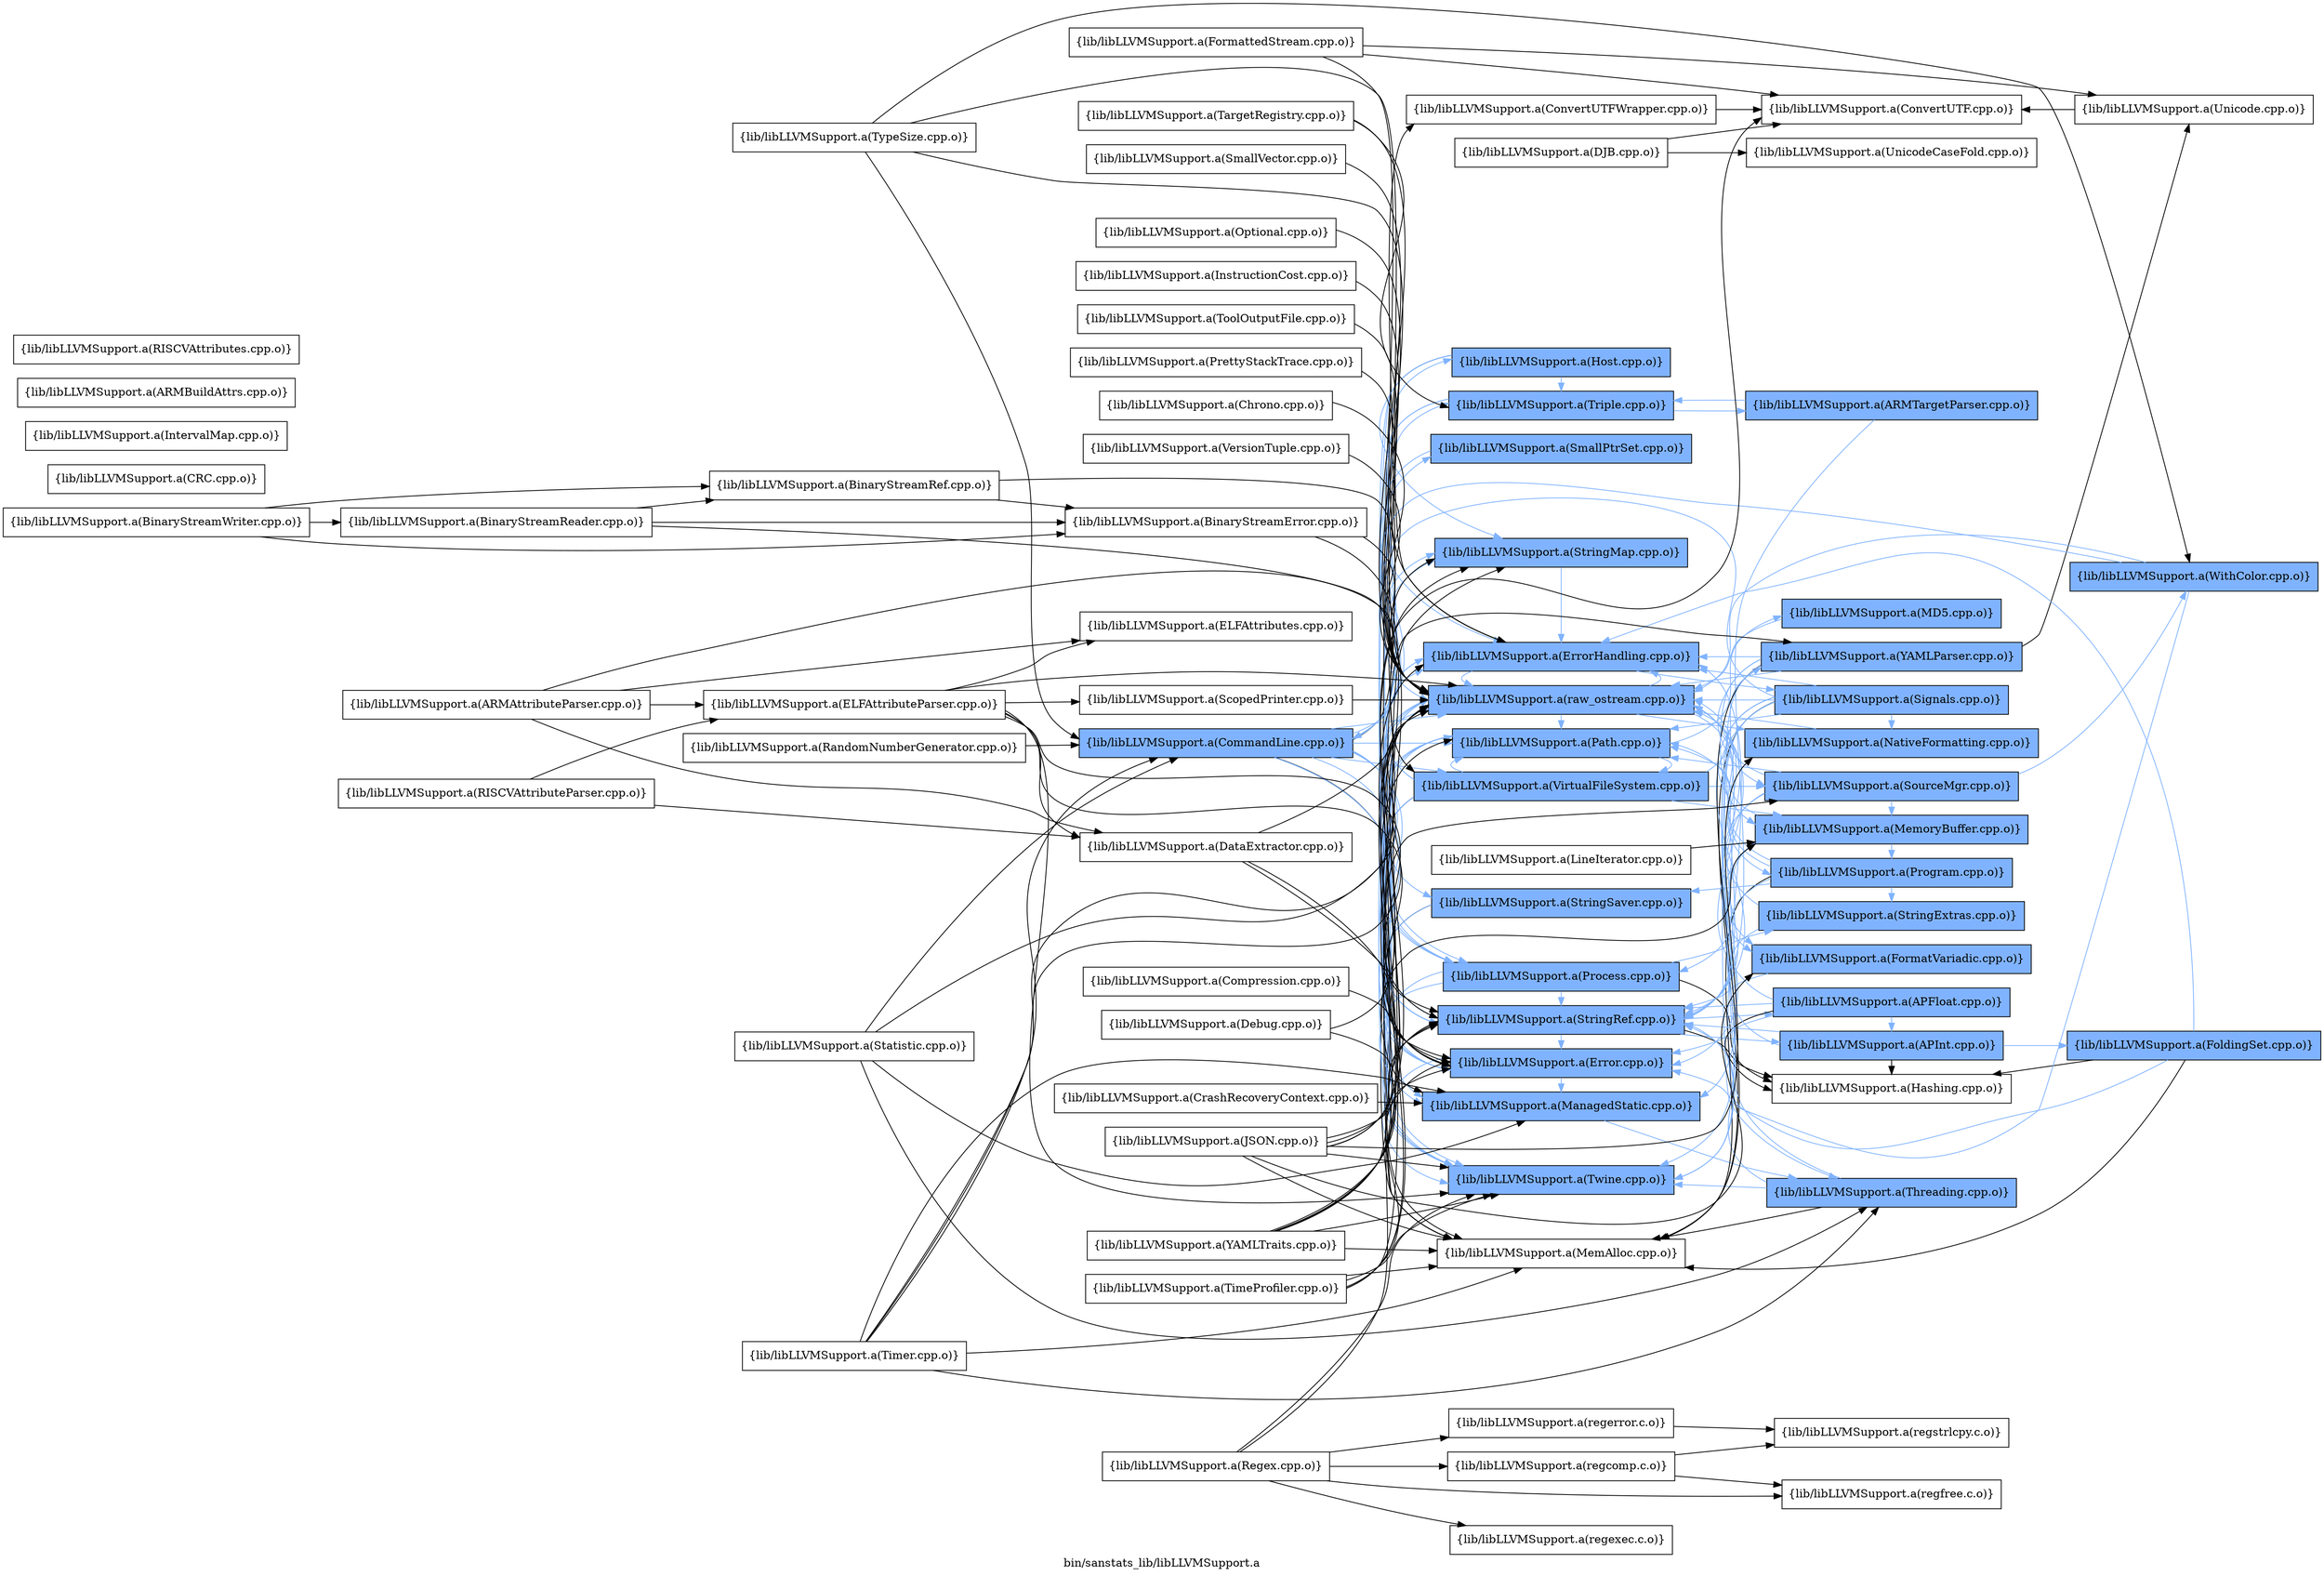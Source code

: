digraph "bin/sanstats_lib/libLLVMSupport.a" {
	label="bin/sanstats_lib/libLLVMSupport.a";
	rankdir=LR;
	{ rank=same; Node0x5584de00c178;  }
	{ rank=same; Node0x5584de00b9a8; Node0x5584de00a968; Node0x5584de010098; Node0x5584de010f48; Node0x5584de00eec8; Node0x5584de00fb98; Node0x5584de00e3d8; Node0x5584de00c3f8; Node0x5584de00c768; Node0x5584de00dac8; Node0x5584de00aaf8; Node0x5584de009dd8; Node0x5584de00bfe8; Node0x5584de00f0f8; Node0x5584de010a48; Node0x5584de0102c8;  }
	{ rank=same; Node0x5584de00b228; Node0x5584de00b458; Node0x5584de007c68; Node0x5584de00cee8; Node0x5584de00df28; Node0x5584de00f698; Node0x5584de00e748; Node0x5584de00e018; Node0x5584de0073a8; Node0x5584de00b9f8; Node0x5584de008028; Node0x5584de0110d8; Node0x5584de00f648; Node0x5584de008848; Node0x5584de009658;  }
	{ rank=same; Node0x5584de00c178;  }
	{ rank=same; Node0x5584de00b9a8; Node0x5584de00a968; Node0x5584de010098; Node0x5584de010f48; Node0x5584de00eec8; Node0x5584de00fb98; Node0x5584de00e3d8; Node0x5584de00c3f8; Node0x5584de00c768; Node0x5584de00dac8; Node0x5584de00aaf8; Node0x5584de009dd8; Node0x5584de00bfe8; Node0x5584de00f0f8; Node0x5584de010a48; Node0x5584de0102c8;  }
	{ rank=same; Node0x5584de00b228; Node0x5584de00b458; Node0x5584de007c68; Node0x5584de00cee8; Node0x5584de00df28; Node0x5584de00f698; Node0x5584de00e748; Node0x5584de00e018; Node0x5584de0073a8; Node0x5584de00b9f8; Node0x5584de008028; Node0x5584de0110d8; Node0x5584de00f648; Node0x5584de008848; Node0x5584de009658;  }

	Node0x5584de00c178 [shape=record,shape=box,group=1,style=filled,fillcolor="0.600000 0.5 1",label="{lib/libLLVMSupport.a(CommandLine.cpp.o)}"];
	Node0x5584de00c178 -> Node0x5584de00b9a8;
	Node0x5584de00c178 -> Node0x5584de00a968[color="0.600000 0.5 1"];
	Node0x5584de00c178 -> Node0x5584de010098[color="0.600000 0.5 1"];
	Node0x5584de00c178 -> Node0x5584de010f48[color="0.600000 0.5 1"];
	Node0x5584de00c178 -> Node0x5584de00eec8;
	Node0x5584de00c178 -> Node0x5584de00fb98[color="0.600000 0.5 1"];
	Node0x5584de00c178 -> Node0x5584de00e3d8[color="0.600000 0.5 1"];
	Node0x5584de00c178 -> Node0x5584de00c3f8[color="0.600000 0.5 1"];
	Node0x5584de00c178 -> Node0x5584de00c768[color="0.600000 0.5 1"];
	Node0x5584de00c178 -> Node0x5584de00dac8[color="0.600000 0.5 1"];
	Node0x5584de00c178 -> Node0x5584de00aaf8[color="0.600000 0.5 1"];
	Node0x5584de00c178 -> Node0x5584de009dd8[color="0.600000 0.5 1"];
	Node0x5584de00c178 -> Node0x5584de00bfe8[color="0.600000 0.5 1"];
	Node0x5584de00c178 -> Node0x5584de00f0f8[color="0.600000 0.5 1"];
	Node0x5584de00c178 -> Node0x5584de010a48[color="0.600000 0.5 1"];
	Node0x5584de00c178 -> Node0x5584de0102c8[color="0.600000 0.5 1"];
	Node0x5584de00a968 [shape=record,shape=box,group=1,style=filled,fillcolor="0.600000 0.5 1",label="{lib/libLLVMSupport.a(Error.cpp.o)}"];
	Node0x5584de00a968 -> Node0x5584de010098[color="0.600000 0.5 1"];
	Node0x5584de00a968 -> Node0x5584de010f48[color="0.600000 0.5 1"];
	Node0x5584de00a968 -> Node0x5584de00dac8[color="0.600000 0.5 1"];
	Node0x5584de00a968 -> Node0x5584de010a48[color="0.600000 0.5 1"];
	Node0x5584de00f648 [shape=record,shape=box,group=1,style=filled,fillcolor="0.600000 0.5 1",label="{lib/libLLVMSupport.a(MemoryBuffer.cpp.o)}"];
	Node0x5584de00f648 -> Node0x5584de00a968[color="0.600000 0.5 1"];
	Node0x5584de00f648 -> Node0x5584de009dd8[color="0.600000 0.5 1"];
	Node0x5584de00f648 -> Node0x5584de00bfe8[color="0.600000 0.5 1"];
	Node0x5584de00f648 -> Node0x5584de0073a8[color="0.600000 0.5 1"];
	Node0x5584de00f648 -> Node0x5584de010a48[color="0.600000 0.5 1"];
	Node0x5584de00dac8 [shape=record,shape=box,group=1,style=filled,fillcolor="0.600000 0.5 1",label="{lib/libLLVMSupport.a(raw_ostream.cpp.o)}"];
	Node0x5584de00dac8 -> Node0x5584de00a968[color="0.600000 0.5 1"];
	Node0x5584de00dac8 -> Node0x5584de010098[color="0.600000 0.5 1"];
	Node0x5584de00dac8 -> Node0x5584de00e748[color="0.600000 0.5 1"];
	Node0x5584de00dac8 -> Node0x5584de00e018[color="0.600000 0.5 1"];
	Node0x5584de00dac8 -> Node0x5584de009dd8[color="0.600000 0.5 1"];
	Node0x5584de00dac8 -> Node0x5584de00bfe8[color="0.600000 0.5 1"];
	Node0x5584de00dac8 -> Node0x5584de0073a8[color="0.600000 0.5 1"];
	Node0x5584de00dac8 -> Node0x5584de010a48[color="0.600000 0.5 1"];
	Node0x5584de009dd8 [shape=record,shape=box,group=1,style=filled,fillcolor="0.600000 0.5 1",label="{lib/libLLVMSupport.a(Path.cpp.o)}"];
	Node0x5584de009dd8 -> Node0x5584de00a968[color="0.600000 0.5 1"];
	Node0x5584de009dd8 -> Node0x5584de00c768[color="0.600000 0.5 1"];
	Node0x5584de009dd8 -> Node0x5584de00b9f8[color="0.600000 0.5 1"];
	Node0x5584de009dd8 -> Node0x5584de00bfe8[color="0.600000 0.5 1"];
	Node0x5584de009dd8 -> Node0x5584de010a48[color="0.600000 0.5 1"];
	Node0x5584de009dd8 -> Node0x5584de0102c8[color="0.600000 0.5 1"];
	Node0x5584de00b9a8 [shape=record,shape=box,group=0,label="{lib/libLLVMSupport.a(ConvertUTFWrapper.cpp.o)}"];
	Node0x5584de00b9a8 -> Node0x5584de00b228;
	Node0x5584de010098 [shape=record,shape=box,group=1,style=filled,fillcolor="0.600000 0.5 1",label="{lib/libLLVMSupport.a(ErrorHandling.cpp.o)}"];
	Node0x5584de010098 -> Node0x5584de00dac8[color="0.600000 0.5 1"];
	Node0x5584de010098 -> Node0x5584de010a48[color="0.600000 0.5 1"];
	Node0x5584de010098 -> Node0x5584de00b458[color="0.600000 0.5 1"];
	Node0x5584de010f48 [shape=record,shape=box,group=1,style=filled,fillcolor="0.600000 0.5 1",label="{lib/libLLVMSupport.a(ManagedStatic.cpp.o)}"];
	Node0x5584de010f48 -> Node0x5584de007c68[color="0.600000 0.5 1"];
	Node0x5584de00eec8 [shape=record,shape=box,group=0,label="{lib/libLLVMSupport.a(MemAlloc.cpp.o)}"];
	Node0x5584de00fb98 [shape=record,shape=box,group=1,style=filled,fillcolor="0.600000 0.5 1",label="{lib/libLLVMSupport.a(SmallPtrSet.cpp.o)}"];
	Node0x5584de00fb98 -> Node0x5584de010098[color="0.600000 0.5 1"];
	Node0x5584de00e3d8 [shape=record,shape=box,group=1,style=filled,fillcolor="0.600000 0.5 1",label="{lib/libLLVMSupport.a(StringMap.cpp.o)}"];
	Node0x5584de00e3d8 -> Node0x5584de010098[color="0.600000 0.5 1"];
	Node0x5584de00c3f8 [shape=record,shape=box,group=1,style=filled,fillcolor="0.600000 0.5 1",label="{lib/libLLVMSupport.a(StringSaver.cpp.o)}"];
	Node0x5584de00c3f8 -> Node0x5584de00eec8;
	Node0x5584de00c3f8 -> Node0x5584de00c768[color="0.600000 0.5 1"];
	Node0x5584de00c768 [shape=record,shape=box,group=1,style=filled,fillcolor="0.600000 0.5 1",label="{lib/libLLVMSupport.a(StringRef.cpp.o)}"];
	Node0x5584de00c768 -> Node0x5584de00a968[color="0.600000 0.5 1"];
	Node0x5584de00c768 -> Node0x5584de00cee8[color="0.600000 0.5 1"];
	Node0x5584de00c768 -> Node0x5584de00df28[color="0.600000 0.5 1"];
	Node0x5584de00c768 -> Node0x5584de00f698;
	Node0x5584de00aaf8 [shape=record,shape=box,group=1,style=filled,fillcolor="0.600000 0.5 1",label="{lib/libLLVMSupport.a(Host.cpp.o)}"];
	Node0x5584de00aaf8 -> Node0x5584de00eec8;
	Node0x5584de00aaf8 -> Node0x5584de00e3d8[color="0.600000 0.5 1"];
	Node0x5584de00aaf8 -> Node0x5584de00c768[color="0.600000 0.5 1"];
	Node0x5584de00aaf8 -> Node0x5584de00dac8[color="0.600000 0.5 1"];
	Node0x5584de00aaf8 -> Node0x5584de00f0f8[color="0.600000 0.5 1"];
	Node0x5584de00bfe8 [shape=record,shape=box,group=1,style=filled,fillcolor="0.600000 0.5 1",label="{lib/libLLVMSupport.a(Process.cpp.o)}"];
	Node0x5584de00bfe8 -> Node0x5584de00a968[color="0.600000 0.5 1"];
	Node0x5584de00bfe8 -> Node0x5584de010f48[color="0.600000 0.5 1"];
	Node0x5584de00bfe8 -> Node0x5584de00c768[color="0.600000 0.5 1"];
	Node0x5584de00bfe8 -> Node0x5584de009dd8[color="0.600000 0.5 1"];
	Node0x5584de00bfe8 -> Node0x5584de008028[color="0.600000 0.5 1"];
	Node0x5584de00bfe8 -> Node0x5584de00f698;
	Node0x5584de00f0f8 [shape=record,shape=box,group=1,style=filled,fillcolor="0.600000 0.5 1",label="{lib/libLLVMSupport.a(Triple.cpp.o)}"];
	Node0x5584de00f0f8 -> Node0x5584de00c768[color="0.600000 0.5 1"];
	Node0x5584de00f0f8 -> Node0x5584de0110d8[color="0.600000 0.5 1"];
	Node0x5584de00f0f8 -> Node0x5584de010a48[color="0.600000 0.5 1"];
	Node0x5584de010a48 [shape=record,shape=box,group=1,style=filled,fillcolor="0.600000 0.5 1",label="{lib/libLLVMSupport.a(Twine.cpp.o)}"];
	Node0x5584de010a48 -> Node0x5584de00dac8[color="0.600000 0.5 1"];
	Node0x5584de0102c8 [shape=record,shape=box,group=1,style=filled,fillcolor="0.600000 0.5 1",label="{lib/libLLVMSupport.a(VirtualFileSystem.cpp.o)}"];
	Node0x5584de0102c8 -> Node0x5584de00a968[color="0.600000 0.5 1"];
	Node0x5584de0102c8 -> Node0x5584de00eec8;
	Node0x5584de0102c8 -> Node0x5584de00f648[color="0.600000 0.5 1"];
	Node0x5584de0102c8 -> Node0x5584de00e3d8[color="0.600000 0.5 1"];
	Node0x5584de0102c8 -> Node0x5584de00c768[color="0.600000 0.5 1"];
	Node0x5584de0102c8 -> Node0x5584de00dac8[color="0.600000 0.5 1"];
	Node0x5584de0102c8 -> Node0x5584de009dd8[color="0.600000 0.5 1"];
	Node0x5584de0102c8 -> Node0x5584de010a48[color="0.600000 0.5 1"];
	Node0x5584de0102c8 -> Node0x5584de008848[color="0.600000 0.5 1"];
	Node0x5584de0102c8 -> Node0x5584de009658[color="0.600000 0.5 1"];
	Node0x5584de00b228 [shape=record,shape=box,group=0,label="{lib/libLLVMSupport.a(ConvertUTF.cpp.o)}"];
	Node0x5584de00b458 [shape=record,shape=box,group=1,style=filled,fillcolor="0.600000 0.5 1",label="{lib/libLLVMSupport.a(Signals.cpp.o)}"];
	Node0x5584de00b458 -> Node0x5584de00c178[color="0.600000 0.5 1"];
	Node0x5584de00b458 -> Node0x5584de010098[color="0.600000 0.5 1"];
	Node0x5584de00b458 -> Node0x5584de010f48[color="0.600000 0.5 1"];
	Node0x5584de00b458 -> Node0x5584de00eec8;
	Node0x5584de00b458 -> Node0x5584de00f648[color="0.600000 0.5 1"];
	Node0x5584de00b458 -> Node0x5584de00c768[color="0.600000 0.5 1"];
	Node0x5584de00b458 -> Node0x5584de00dac8[color="0.600000 0.5 1"];
	Node0x5584de00b458 -> Node0x5584de00e748[color="0.600000 0.5 1"];
	Node0x5584de00b458 -> Node0x5584de00e018[color="0.600000 0.5 1"];
	Node0x5584de00b458 -> Node0x5584de009dd8[color="0.600000 0.5 1"];
	Node0x5584de00b458 -> Node0x5584de010a48[color="0.600000 0.5 1"];
	Node0x5584de00b458 -> Node0x5584de007c68[color="0.600000 0.5 1"];
	Node0x5584de0107c8 [shape=record,shape=box,group=0,label="{lib/libLLVMSupport.a(Debug.cpp.o)}"];
	Node0x5584de0107c8 -> Node0x5584de010f48;
	Node0x5584de0107c8 -> Node0x5584de00dac8;
	Node0x5584de007c68 [shape=record,shape=box,group=1,style=filled,fillcolor="0.600000 0.5 1",label="{lib/libLLVMSupport.a(Threading.cpp.o)}"];
	Node0x5584de007c68 -> Node0x5584de010098[color="0.600000 0.5 1"];
	Node0x5584de007c68 -> Node0x5584de00eec8;
	Node0x5584de007c68 -> Node0x5584de00c768[color="0.600000 0.5 1"];
	Node0x5584de007c68 -> Node0x5584de010a48[color="0.600000 0.5 1"];
	Node0x5584de0073a8 [shape=record,shape=box,group=1,style=filled,fillcolor="0.600000 0.5 1",label="{lib/libLLVMSupport.a(Program.cpp.o)}"];
	Node0x5584de0073a8 -> Node0x5584de00eec8;
	Node0x5584de0073a8 -> Node0x5584de00c3f8[color="0.600000 0.5 1"];
	Node0x5584de0073a8 -> Node0x5584de00c768[color="0.600000 0.5 1"];
	Node0x5584de0073a8 -> Node0x5584de00dac8[color="0.600000 0.5 1"];
	Node0x5584de0073a8 -> Node0x5584de009dd8[color="0.600000 0.5 1"];
	Node0x5584de0073a8 -> Node0x5584de008028[color="0.600000 0.5 1"];
	Node0x5584de00dcf8 [shape=record,shape=box,group=0,label="{lib/libLLVMSupport.a(SmallVector.cpp.o)}"];
	Node0x5584de00dcf8 -> Node0x5584de010098;
	Node0x5584de00cee8 [shape=record,shape=box,group=1,style=filled,fillcolor="0.600000 0.5 1",label="{lib/libLLVMSupport.a(APFloat.cpp.o)}"];
	Node0x5584de00cee8 -> Node0x5584de00a968[color="0.600000 0.5 1"];
	Node0x5584de00cee8 -> Node0x5584de00c768[color="0.600000 0.5 1"];
	Node0x5584de00cee8 -> Node0x5584de00dac8[color="0.600000 0.5 1"];
	Node0x5584de00cee8 -> Node0x5584de00df28[color="0.600000 0.5 1"];
	Node0x5584de00cee8 -> Node0x5584de00f698;
	Node0x5584de00df28 [shape=record,shape=box,group=1,style=filled,fillcolor="0.600000 0.5 1",label="{lib/libLLVMSupport.a(APInt.cpp.o)}"];
	Node0x5584de00df28 -> Node0x5584de00c768[color="0.600000 0.5 1"];
	Node0x5584de00df28 -> Node0x5584de00dac8[color="0.600000 0.5 1"];
	Node0x5584de00df28 -> Node0x5584de00d7f8[color="0.600000 0.5 1"];
	Node0x5584de00df28 -> Node0x5584de00f698;
	Node0x5584de00f698 [shape=record,shape=box,group=0,label="{lib/libLLVMSupport.a(Hashing.cpp.o)}"];
	Node0x5584de00d7f8 [shape=record,shape=box,group=1,style=filled,fillcolor="0.600000 0.5 1",label="{lib/libLLVMSupport.a(FoldingSet.cpp.o)}"];
	Node0x5584de00d7f8 -> Node0x5584de010098[color="0.600000 0.5 1"];
	Node0x5584de00d7f8 -> Node0x5584de00eec8;
	Node0x5584de00d7f8 -> Node0x5584de00c768[color="0.600000 0.5 1"];
	Node0x5584de00d7f8 -> Node0x5584de00f698;
	Node0x5584de0110d8 [shape=record,shape=box,group=1,style=filled,fillcolor="0.600000 0.5 1",label="{lib/libLLVMSupport.a(ARMTargetParser.cpp.o)}"];
	Node0x5584de0110d8 -> Node0x5584de00c768[color="0.600000 0.5 1"];
	Node0x5584de0110d8 -> Node0x5584de00f0f8[color="0.600000 0.5 1"];
	Node0x5584de008848 [shape=record,shape=box,group=1,style=filled,fillcolor="0.600000 0.5 1",label="{lib/libLLVMSupport.a(SourceMgr.cpp.o)}"];
	Node0x5584de008848 -> Node0x5584de00f648[color="0.600000 0.5 1"];
	Node0x5584de008848 -> Node0x5584de00c768[color="0.600000 0.5 1"];
	Node0x5584de008848 -> Node0x5584de00dac8[color="0.600000 0.5 1"];
	Node0x5584de008848 -> Node0x5584de009dd8[color="0.600000 0.5 1"];
	Node0x5584de008848 -> Node0x5584de010a48[color="0.600000 0.5 1"];
	Node0x5584de008848 -> Node0x5584de008f78[color="0.600000 0.5 1"];
	Node0x5584de009658 [shape=record,shape=box,group=1,style=filled,fillcolor="0.600000 0.5 1",label="{lib/libLLVMSupport.a(YAMLParser.cpp.o)}"];
	Node0x5584de009658 -> Node0x5584de010098[color="0.600000 0.5 1"];
	Node0x5584de009658 -> Node0x5584de00eec8;
	Node0x5584de009658 -> Node0x5584de00f648[color="0.600000 0.5 1"];
	Node0x5584de009658 -> Node0x5584de00c768[color="0.600000 0.5 1"];
	Node0x5584de009658 -> Node0x5584de00dac8[color="0.600000 0.5 1"];
	Node0x5584de009658 -> Node0x5584de008848[color="0.600000 0.5 1"];
	Node0x5584de009658 -> Node0x5584de007678;
	Node0x5584de008f78 [shape=record,shape=box,group=1,style=filled,fillcolor="0.600000 0.5 1",label="{lib/libLLVMSupport.a(WithColor.cpp.o)}"];
	Node0x5584de008f78 -> Node0x5584de00c178[color="0.600000 0.5 1"];
	Node0x5584de008f78 -> Node0x5584de00a968[color="0.600000 0.5 1"];
	Node0x5584de008f78 -> Node0x5584de00dac8[color="0.600000 0.5 1"];
	Node0x5584de007678 [shape=record,shape=box,group=0,label="{lib/libLLVMSupport.a(Unicode.cpp.o)}"];
	Node0x5584de007678 -> Node0x5584de00b228;
	Node0x5584de00e748 [shape=record,shape=box,group=1,style=filled,fillcolor="0.600000 0.5 1",label="{lib/libLLVMSupport.a(NativeFormatting.cpp.o)}"];
	Node0x5584de00e748 -> Node0x5584de00dac8[color="0.600000 0.5 1"];
	Node0x5584de00e018 [shape=record,shape=box,group=1,style=filled,fillcolor="0.600000 0.5 1",label="{lib/libLLVMSupport.a(FormatVariadic.cpp.o)}"];
	Node0x5584de00e018 -> Node0x5584de00c768[color="0.600000 0.5 1"];
	Node0x5584de00b9f8 [shape=record,shape=box,group=1,style=filled,fillcolor="0.600000 0.5 1",label="{lib/libLLVMSupport.a(MD5.cpp.o)}"];
	Node0x5584de00b9f8 -> Node0x5584de00dac8[color="0.600000 0.5 1"];
	Node0x5584de008028 [shape=record,shape=box,group=1,style=filled,fillcolor="0.600000 0.5 1",label="{lib/libLLVMSupport.a(StringExtras.cpp.o)}"];
	Node0x5584de008028 -> Node0x5584de00c768[color="0.600000 0.5 1"];
	Node0x5584de008028 -> Node0x5584de00dac8[color="0.600000 0.5 1"];
	Node0x5584de00b368 [shape=record,shape=box,group=0,label="{lib/libLLVMSupport.a(CrashRecoveryContext.cpp.o)}"];
	Node0x5584de00b368 -> Node0x5584de010f48;
	Node0x5584de0096a8 [shape=record,shape=box,group=0,label="{lib/libLLVMSupport.a(DataExtractor.cpp.o)}"];
	Node0x5584de0096a8 -> Node0x5584de00a968;
	Node0x5584de0096a8 -> Node0x5584de00c768;
	Node0x5584de0096a8 -> Node0x5584de00dac8;
	Node0x5584de0093d8 [shape=record,shape=box,group=0,label="{lib/libLLVMSupport.a(CRC.cpp.o)}"];
	Node0x5584de00f738 [shape=record,shape=box,group=0,label="{lib/libLLVMSupport.a(TargetRegistry.cpp.o)}"];
	Node0x5584de00f738 -> Node0x5584de00dac8;
	Node0x5584de00f738 -> Node0x5584de00f0f8;
	Node0x5584de010f98 [shape=record,shape=box,group=0,label="{lib/libLLVMSupport.a(ScopedPrinter.cpp.o)}"];
	Node0x5584de010f98 -> Node0x5584de00dac8;
	Node0x5584de010cc8 [shape=record,shape=box,group=0,label="{lib/libLLVMSupport.a(DJB.cpp.o)}"];
	Node0x5584de010cc8 -> Node0x5584de00b228;
	Node0x5584de010cc8 -> Node0x5584de010048;
	Node0x5584de010048 [shape=record,shape=box,group=0,label="{lib/libLLVMSupport.a(UnicodeCaseFold.cpp.o)}"];
	Node0x5584de00c718 [shape=record,shape=box,group=0,label="{lib/libLLVMSupport.a(Optional.cpp.o)}"];
	Node0x5584de00c718 -> Node0x5584de00dac8;
	Node0x5584de00b098 [shape=record,shape=box,group=0,label="{lib/libLLVMSupport.a(BinaryStreamError.cpp.o)}"];
	Node0x5584de00b098 -> Node0x5584de00a968;
	Node0x5584de00b098 -> Node0x5584de00dac8;
	Node0x5584de00f9b8 [shape=record,shape=box,group=0,label="{lib/libLLVMSupport.a(BinaryStreamRef.cpp.o)}"];
	Node0x5584de00f9b8 -> Node0x5584de0102c8;
	Node0x5584de00f9b8 -> Node0x5584de00b098;
	Node0x5584de00faf8 [shape=record,shape=box,group=0,label="{lib/libLLVMSupport.a(IntervalMap.cpp.o)}"];
	Node0x5584de00f2d8 [shape=record,shape=box,group=0,label="{lib/libLLVMSupport.a(BinaryStreamReader.cpp.o)}"];
	Node0x5584de00f2d8 -> Node0x5584de00a968;
	Node0x5584de00f2d8 -> Node0x5584de00b098;
	Node0x5584de00f2d8 -> Node0x5584de00f9b8;
	Node0x5584de00ed88 [shape=record,shape=box,group=0,label="{lib/libLLVMSupport.a(BinaryStreamWriter.cpp.o)}"];
	Node0x5584de00ed88 -> Node0x5584de00b098;
	Node0x5584de00ed88 -> Node0x5584de00f2d8;
	Node0x5584de00ed88 -> Node0x5584de00f9b8;
	Node0x5584de00b818 [shape=record,shape=box,group=0,label="{lib/libLLVMSupport.a(Compression.cpp.o)}"];
	Node0x5584de00b818 -> Node0x5584de00a968;
	Node0x5584de0077b8 [shape=record,shape=box,group=0,label="{lib/libLLVMSupport.a(TypeSize.cpp.o)}"];
	Node0x5584de0077b8 -> Node0x5584de00c178;
	Node0x5584de0077b8 -> Node0x5584de010098;
	Node0x5584de0077b8 -> Node0x5584de00dac8;
	Node0x5584de0077b8 -> Node0x5584de008f78;
	Node0x5584de00cda8 [shape=record,shape=box,group=0,label="{lib/libLLVMSupport.a(ARMBuildAttrs.cpp.o)}"];
	Node0x5584de00b1d8 [shape=record,shape=box,group=0,label="{lib/libLLVMSupport.a(ELFAttributeParser.cpp.o)}"];
	Node0x5584de00b1d8 -> Node0x5584de00a968;
	Node0x5584de00b1d8 -> Node0x5584de00c768;
	Node0x5584de00b1d8 -> Node0x5584de00dac8;
	Node0x5584de00b1d8 -> Node0x5584de010a48;
	Node0x5584de00b1d8 -> Node0x5584de0096a8;
	Node0x5584de00b1d8 -> Node0x5584de010f98;
	Node0x5584de00b1d8 -> Node0x5584de00b908;
	Node0x5584de00a288 [shape=record,shape=box,group=0,label="{lib/libLLVMSupport.a(RISCVAttributes.cpp.o)}"];
	Node0x5584de00b4a8 [shape=record,shape=box,group=0,label="{lib/libLLVMSupport.a(ARMAttributeParser.cpp.o)}"];
	Node0x5584de00b4a8 -> Node0x5584de00dac8;
	Node0x5584de00b4a8 -> Node0x5584de0096a8;
	Node0x5584de00b4a8 -> Node0x5584de00b1d8;
	Node0x5584de00b4a8 -> Node0x5584de00b908;
	Node0x5584de00b908 [shape=record,shape=box,group=0,label="{lib/libLLVMSupport.a(ELFAttributes.cpp.o)}"];
	Node0x5584de00aa08 [shape=record,shape=box,group=0,label="{lib/libLLVMSupport.a(RISCVAttributeParser.cpp.o)}"];
	Node0x5584de00aa08 -> Node0x5584de0096a8;
	Node0x5584de00aa08 -> Node0x5584de00b1d8;
	Node0x5584de00ac88 [shape=record,shape=box,group=0,label="{lib/libLLVMSupport.a(FormattedStream.cpp.o)}"];
	Node0x5584de00ac88 -> Node0x5584de00b228;
	Node0x5584de00ac88 -> Node0x5584de00dac8;
	Node0x5584de00ac88 -> Node0x5584de007678;
	Node0x5584de00e338 [shape=record,shape=box,group=0,label="{lib/libLLVMSupport.a(Regex.cpp.o)}"];
	Node0x5584de00e338 -> Node0x5584de00c768;
	Node0x5584de00e338 -> Node0x5584de010a48;
	Node0x5584de00e338 -> Node0x5584de00e928;
	Node0x5584de00e338 -> Node0x5584de00ce48;
	Node0x5584de00e338 -> Node0x5584de00d668;
	Node0x5584de00e338 -> Node0x5584de00c8f8;
	Node0x5584de00e928 [shape=record,shape=box,group=0,label="{lib/libLLVMSupport.a(regcomp.c.o)}"];
	Node0x5584de00e928 -> Node0x5584de00dca8;
	Node0x5584de00e928 -> Node0x5584de00ce48;
	Node0x5584de00ce48 [shape=record,shape=box,group=0,label="{lib/libLLVMSupport.a(regfree.c.o)}"];
	Node0x5584de00d668 [shape=record,shape=box,group=0,label="{lib/libLLVMSupport.a(regerror.c.o)}"];
	Node0x5584de00d668 -> Node0x5584de00dca8;
	Node0x5584de00c8f8 [shape=record,shape=box,group=0,label="{lib/libLLVMSupport.a(regexec.c.o)}"];
	Node0x5584de00dca8 [shape=record,shape=box,group=0,label="{lib/libLLVMSupport.a(regstrlcpy.c.o)}"];
	Node0x5584de00cad8 [shape=record,shape=box,group=0,label="{lib/libLLVMSupport.a(InstructionCost.cpp.o)}"];
	Node0x5584de00cad8 -> Node0x5584de00dac8;
	Node0x5584de0104f8 [shape=record,shape=box,group=0,label="{lib/libLLVMSupport.a(ToolOutputFile.cpp.o)}"];
	Node0x5584de0104f8 -> Node0x5584de00dac8;
	Node0x5584de00d6b8 [shape=record,shape=box,group=0,label="{lib/libLLVMSupport.a(RandomNumberGenerator.cpp.o)}"];
	Node0x5584de00d6b8 -> Node0x5584de00c178;
	Node0x5584de00e5b8 [shape=record,shape=box,group=0,label="{lib/libLLVMSupport.a(Statistic.cpp.o)}"];
	Node0x5584de00e5b8 -> Node0x5584de00c178;
	Node0x5584de00e5b8 -> Node0x5584de010f48;
	Node0x5584de00e5b8 -> Node0x5584de00dac8;
	Node0x5584de00e5b8 -> Node0x5584de007c68;
	Node0x5584de009b58 [shape=record,shape=box,group=0,label="{lib/libLLVMSupport.a(Timer.cpp.o)}"];
	Node0x5584de009b58 -> Node0x5584de00c178;
	Node0x5584de009b58 -> Node0x5584de010f48;
	Node0x5584de009b58 -> Node0x5584de00eec8;
	Node0x5584de009b58 -> Node0x5584de00e3d8;
	Node0x5584de009b58 -> Node0x5584de00dac8;
	Node0x5584de009b58 -> Node0x5584de007c68;
	Node0x5584de007f38 [shape=record,shape=box,group=0,label="{lib/libLLVMSupport.a(TimeProfiler.cpp.o)}"];
	Node0x5584de007f38 -> Node0x5584de00a968;
	Node0x5584de007f38 -> Node0x5584de00eec8;
	Node0x5584de007f38 -> Node0x5584de00e3d8;
	Node0x5584de007f38 -> Node0x5584de00dac8;
	Node0x5584de007f38 -> Node0x5584de009dd8;
	Node0x5584de007f38 -> Node0x5584de010a48;
	Node0x5584de00b638 [shape=record,shape=box,group=0,label="{lib/libLLVMSupport.a(JSON.cpp.o)}"];
	Node0x5584de00b638 -> Node0x5584de00b228;
	Node0x5584de00b638 -> Node0x5584de00a968;
	Node0x5584de00b638 -> Node0x5584de00eec8;
	Node0x5584de00b638 -> Node0x5584de00c768;
	Node0x5584de00b638 -> Node0x5584de00dac8;
	Node0x5584de00b638 -> Node0x5584de00e748;
	Node0x5584de00b638 -> Node0x5584de00e018;
	Node0x5584de00b638 -> Node0x5584de010a48;
	Node0x5584de00bbd8 [shape=record,shape=box,group=0,label="{lib/libLLVMSupport.a(PrettyStackTrace.cpp.o)}"];
	Node0x5584de00bbd8 -> Node0x5584de00dac8;
	Node0x5584de00acd8 [shape=record,shape=box,group=0,label="{lib/libLLVMSupport.a(Chrono.cpp.o)}"];
	Node0x5584de00acd8 -> Node0x5584de00dac8;
	Node0x5584de009608 [shape=record,shape=box,group=0,label="{lib/libLLVMSupport.a(YAMLTraits.cpp.o)}"];
	Node0x5584de009608 -> Node0x5584de010098;
	Node0x5584de009608 -> Node0x5584de00eec8;
	Node0x5584de009608 -> Node0x5584de00f648;
	Node0x5584de009608 -> Node0x5584de00e3d8;
	Node0x5584de009608 -> Node0x5584de00c768;
	Node0x5584de009608 -> Node0x5584de00dac8;
	Node0x5584de009608 -> Node0x5584de010a48;
	Node0x5584de009608 -> Node0x5584de008848;
	Node0x5584de009608 -> Node0x5584de009658;
	Node0x5584de009158 [shape=record,shape=box,group=0,label="{lib/libLLVMSupport.a(LineIterator.cpp.o)}"];
	Node0x5584de009158 -> Node0x5584de00f648;
	Node0x5584de00a328 [shape=record,shape=box,group=0,label="{lib/libLLVMSupport.a(VersionTuple.cpp.o)}"];
	Node0x5584de00a328 -> Node0x5584de00dac8;
}
